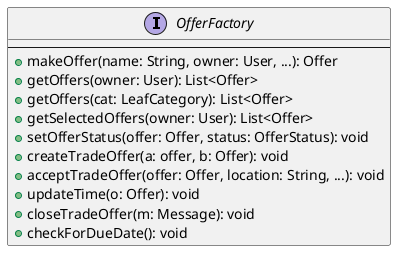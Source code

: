 @startuml


interface OfferFactory{
    --
    + makeOffer(name: String, owner: User, ...): Offer
    + getOffers(owner: User): List<Offer>
    + getOffers(cat: LeafCategory): List<Offer>
    + getSelectedOffers(owner: User): List<Offer>
    + setOfferStatus(offer: Offer, status: OfferStatus): void
    + createTradeOffer(a: offer, b: Offer): void
    + acceptTradeOffer(offer: Offer, location: String, ...): void
    + updateTime(o: Offer): void
    + closeTradeOffer(m: Message): void
    + checkForDueDate(): void
}

@enduml